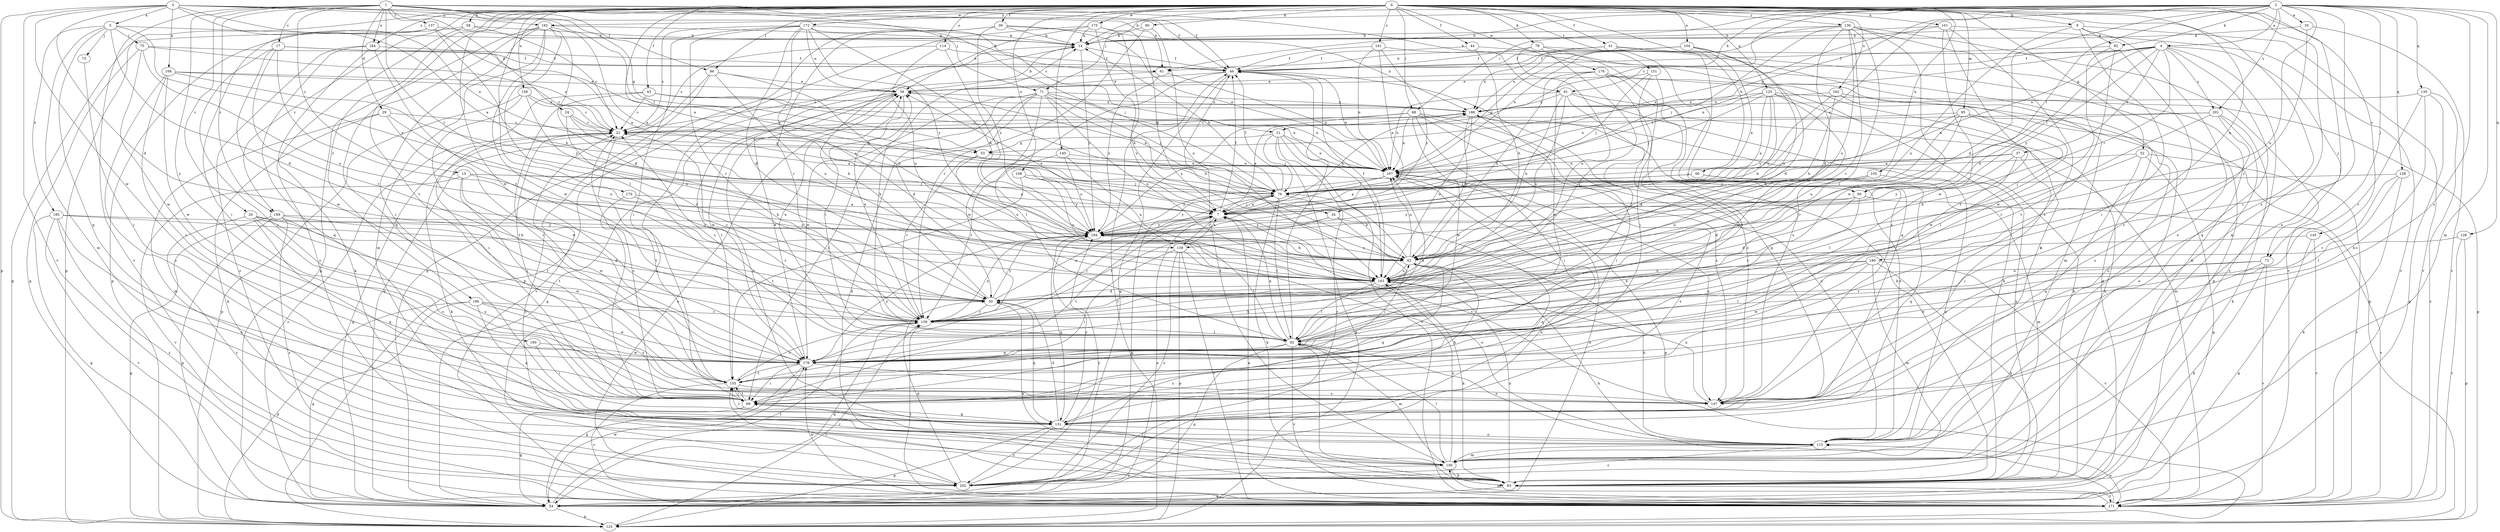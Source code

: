 strict digraph  {
0;
1;
2;
3;
4;
5;
7;
9;
14;
15;
17;
20;
21;
22;
24;
29;
30;
34;
35;
37;
38;
39;
41;
43;
44;
46;
52;
53;
54;
58;
60;
61;
62;
68;
69;
71;
72;
73;
75;
76;
78;
80;
81;
82;
83;
86;
90;
92;
95;
100;
101;
104;
105;
106;
107;
108;
114;
115;
123;
125;
126;
128;
130;
131;
136;
137;
138;
139;
140;
141;
145;
147;
151;
155;
158;
162;
163;
170;
171;
172;
175;
176;
178;
180;
184;
185;
186;
190;
192;
194;
196;
199;
201;
202;
0 -> 9  [label=b];
0 -> 34  [label=e];
0 -> 39  [label=f];
0 -> 41  [label=f];
0 -> 43  [label=f];
0 -> 44  [label=f];
0 -> 52  [label=g];
0 -> 58  [label=h];
0 -> 60  [label=h];
0 -> 68  [label=i];
0 -> 71  [label=j];
0 -> 78  [label=k];
0 -> 80  [label=k];
0 -> 86  [label=l];
0 -> 95  [label=m];
0 -> 100  [label=m];
0 -> 101  [label=n];
0 -> 104  [label=n];
0 -> 105  [label=n];
0 -> 108  [label=o];
0 -> 114  [label=o];
0 -> 115  [label=o];
0 -> 123  [label=p];
0 -> 125  [label=q];
0 -> 136  [label=r];
0 -> 140  [label=s];
0 -> 141  [label=s];
0 -> 145  [label=s];
0 -> 147  [label=s];
0 -> 151  [label=t];
0 -> 155  [label=t];
0 -> 158  [label=u];
0 -> 162  [label=u];
0 -> 170  [label=v];
0 -> 172  [label=w];
0 -> 175  [label=w];
0 -> 176  [label=w];
0 -> 178  [label=w];
0 -> 180  [label=x];
0 -> 184  [label=x];
0 -> 196  [label=z];
0 -> 199  [label=z];
1 -> 15  [label=c];
1 -> 17  [label=c];
1 -> 20  [label=c];
1 -> 24  [label=d];
1 -> 29  [label=d];
1 -> 46  [label=f];
1 -> 53  [label=g];
1 -> 71  [label=j];
1 -> 81  [label=k];
1 -> 86  [label=l];
1 -> 90  [label=l];
1 -> 137  [label=r];
1 -> 138  [label=r];
1 -> 171  [label=v];
1 -> 184  [label=x];
1 -> 190  [label=y];
1 -> 199  [label=z];
2 -> 4  [label=a];
2 -> 14  [label=b];
2 -> 21  [label=c];
2 -> 30  [label=d];
2 -> 34  [label=e];
2 -> 35  [label=e];
2 -> 53  [label=g];
2 -> 61  [label=h];
2 -> 68  [label=i];
2 -> 69  [label=i];
2 -> 72  [label=j];
2 -> 81  [label=k];
2 -> 82  [label=k];
2 -> 90  [label=l];
2 -> 100  [label=m];
2 -> 126  [label=q];
2 -> 128  [label=q];
2 -> 130  [label=q];
2 -> 147  [label=s];
2 -> 163  [label=u];
2 -> 192  [label=y];
2 -> 201  [label=z];
3 -> 5  [label=a];
3 -> 7  [label=a];
3 -> 21  [label=c];
3 -> 30  [label=d];
3 -> 46  [label=f];
3 -> 61  [label=h];
3 -> 106  [label=n];
3 -> 107  [label=n];
3 -> 123  [label=p];
3 -> 171  [label=v];
3 -> 178  [label=w];
3 -> 192  [label=y];
4 -> 7  [label=a];
4 -> 37  [label=e];
4 -> 46  [label=f];
4 -> 61  [label=h];
4 -> 72  [label=j];
4 -> 90  [label=l];
4 -> 107  [label=n];
4 -> 131  [label=q];
4 -> 138  [label=r];
4 -> 194  [label=y];
4 -> 201  [label=z];
4 -> 202  [label=z];
5 -> 30  [label=d];
5 -> 61  [label=h];
5 -> 73  [label=j];
5 -> 75  [label=j];
5 -> 100  [label=m];
5 -> 131  [label=q];
5 -> 185  [label=x];
5 -> 194  [label=y];
7 -> 46  [label=f];
7 -> 76  [label=j];
7 -> 138  [label=r];
7 -> 139  [label=r];
7 -> 147  [label=s];
7 -> 155  [label=t];
7 -> 186  [label=x];
7 -> 194  [label=y];
9 -> 14  [label=b];
9 -> 69  [label=i];
9 -> 82  [label=k];
9 -> 115  [label=o];
9 -> 163  [label=u];
9 -> 171  [label=v];
14 -> 46  [label=f];
14 -> 194  [label=y];
14 -> 202  [label=z];
15 -> 7  [label=a];
15 -> 62  [label=h];
15 -> 76  [label=j];
15 -> 155  [label=t];
15 -> 171  [label=v];
15 -> 178  [label=w];
17 -> 30  [label=d];
17 -> 46  [label=f];
17 -> 76  [label=j];
17 -> 139  [label=r];
17 -> 147  [label=s];
17 -> 178  [label=w];
20 -> 131  [label=q];
20 -> 139  [label=r];
20 -> 147  [label=s];
20 -> 178  [label=w];
20 -> 194  [label=y];
20 -> 202  [label=z];
21 -> 53  [label=g];
21 -> 76  [label=j];
21 -> 107  [label=n];
21 -> 123  [label=p];
21 -> 163  [label=u];
21 -> 171  [label=v];
21 -> 202  [label=z];
22 -> 53  [label=g];
22 -> 54  [label=g];
22 -> 69  [label=i];
22 -> 83  [label=k];
22 -> 155  [label=t];
24 -> 7  [label=a];
24 -> 22  [label=c];
24 -> 30  [label=d];
24 -> 107  [label=n];
29 -> 22  [label=c];
29 -> 83  [label=k];
29 -> 100  [label=m];
29 -> 163  [label=u];
29 -> 178  [label=w];
30 -> 7  [label=a];
30 -> 14  [label=b];
30 -> 83  [label=k];
30 -> 131  [label=q];
30 -> 139  [label=r];
30 -> 194  [label=y];
34 -> 69  [label=i];
34 -> 131  [label=q];
34 -> 139  [label=r];
34 -> 194  [label=y];
35 -> 14  [label=b];
35 -> 139  [label=r];
35 -> 171  [label=v];
37 -> 62  [label=h];
37 -> 69  [label=i];
37 -> 76  [label=j];
37 -> 107  [label=n];
37 -> 194  [label=y];
38 -> 14  [label=b];
38 -> 54  [label=g];
38 -> 92  [label=l];
38 -> 155  [label=t];
38 -> 178  [label=w];
38 -> 186  [label=x];
39 -> 14  [label=b];
39 -> 54  [label=g];
39 -> 107  [label=n];
39 -> 139  [label=r];
39 -> 186  [label=x];
39 -> 194  [label=y];
41 -> 46  [label=f];
41 -> 54  [label=g];
41 -> 131  [label=q];
41 -> 147  [label=s];
41 -> 186  [label=x];
43 -> 22  [label=c];
43 -> 69  [label=i];
43 -> 76  [label=j];
43 -> 107  [label=n];
43 -> 155  [label=t];
43 -> 186  [label=x];
44 -> 46  [label=f];
44 -> 54  [label=g];
44 -> 62  [label=h];
46 -> 38  [label=e];
46 -> 54  [label=g];
46 -> 83  [label=k];
46 -> 107  [label=n];
46 -> 178  [label=w];
52 -> 54  [label=g];
52 -> 92  [label=l];
52 -> 107  [label=n];
52 -> 131  [label=q];
52 -> 171  [label=v];
53 -> 107  [label=n];
53 -> 139  [label=r];
53 -> 163  [label=u];
54 -> 7  [label=a];
54 -> 22  [label=c];
54 -> 107  [label=n];
54 -> 123  [label=p];
54 -> 139  [label=r];
54 -> 178  [label=w];
58 -> 14  [label=b];
58 -> 22  [label=c];
58 -> 123  [label=p];
58 -> 202  [label=z];
60 -> 7  [label=a];
60 -> 76  [label=j];
60 -> 100  [label=m];
60 -> 131  [label=q];
61 -> 22  [label=c];
61 -> 107  [label=n];
61 -> 194  [label=y];
62 -> 76  [label=j];
62 -> 107  [label=n];
62 -> 131  [label=q];
62 -> 163  [label=u];
62 -> 194  [label=y];
68 -> 7  [label=a];
68 -> 22  [label=c];
68 -> 69  [label=i];
68 -> 107  [label=n];
68 -> 115  [label=o];
68 -> 147  [label=s];
68 -> 178  [label=w];
68 -> 202  [label=z];
69 -> 22  [label=c];
69 -> 54  [label=g];
69 -> 131  [label=q];
69 -> 155  [label=t];
71 -> 30  [label=d];
71 -> 62  [label=h];
71 -> 69  [label=i];
71 -> 76  [label=j];
71 -> 83  [label=k];
71 -> 92  [label=l];
71 -> 107  [label=n];
71 -> 163  [label=u];
71 -> 178  [label=w];
71 -> 186  [label=x];
72 -> 83  [label=k];
72 -> 139  [label=r];
72 -> 163  [label=u];
72 -> 171  [label=v];
72 -> 178  [label=w];
73 -> 69  [label=i];
75 -> 22  [label=c];
75 -> 46  [label=f];
75 -> 54  [label=g];
75 -> 163  [label=u];
75 -> 178  [label=w];
76 -> 7  [label=a];
76 -> 14  [label=b];
76 -> 38  [label=e];
76 -> 46  [label=f];
76 -> 54  [label=g];
76 -> 62  [label=h];
76 -> 83  [label=k];
76 -> 92  [label=l];
76 -> 194  [label=y];
78 -> 46  [label=f];
78 -> 69  [label=i];
78 -> 100  [label=m];
78 -> 139  [label=r];
78 -> 163  [label=u];
80 -> 14  [label=b];
80 -> 139  [label=r];
80 -> 163  [label=u];
81 -> 62  [label=h];
81 -> 83  [label=k];
81 -> 107  [label=n];
81 -> 147  [label=s];
81 -> 163  [label=u];
81 -> 171  [label=v];
81 -> 186  [label=x];
82 -> 46  [label=f];
82 -> 147  [label=s];
82 -> 155  [label=t];
82 -> 178  [label=w];
83 -> 22  [label=c];
83 -> 54  [label=g];
83 -> 92  [label=l];
83 -> 163  [label=u];
83 -> 171  [label=v];
83 -> 186  [label=x];
86 -> 38  [label=e];
86 -> 54  [label=g];
86 -> 62  [label=h];
86 -> 163  [label=u];
86 -> 171  [label=v];
90 -> 7  [label=a];
90 -> 30  [label=d];
90 -> 139  [label=r];
90 -> 171  [label=v];
90 -> 194  [label=y];
92 -> 7  [label=a];
92 -> 14  [label=b];
92 -> 22  [label=c];
92 -> 38  [label=e];
92 -> 46  [label=f];
92 -> 54  [label=g];
92 -> 100  [label=m];
92 -> 107  [label=n];
92 -> 115  [label=o];
92 -> 171  [label=v];
92 -> 178  [label=w];
95 -> 22  [label=c];
95 -> 62  [label=h];
95 -> 92  [label=l];
95 -> 115  [label=o];
95 -> 139  [label=r];
95 -> 163  [label=u];
100 -> 46  [label=f];
100 -> 69  [label=i];
100 -> 83  [label=k];
100 -> 92  [label=l];
100 -> 163  [label=u];
100 -> 202  [label=z];
101 -> 14  [label=b];
101 -> 107  [label=n];
101 -> 147  [label=s];
101 -> 155  [label=t];
101 -> 171  [label=v];
101 -> 178  [label=w];
104 -> 7  [label=a];
104 -> 30  [label=d];
104 -> 46  [label=f];
104 -> 107  [label=n];
104 -> 163  [label=u];
104 -> 186  [label=x];
105 -> 30  [label=d];
105 -> 76  [label=j];
105 -> 115  [label=o];
105 -> 163  [label=u];
106 -> 22  [label=c];
106 -> 38  [label=e];
106 -> 115  [label=o];
106 -> 147  [label=s];
106 -> 178  [label=w];
106 -> 194  [label=y];
107 -> 76  [label=j];
107 -> 123  [label=p];
107 -> 147  [label=s];
107 -> 194  [label=y];
108 -> 76  [label=j];
108 -> 155  [label=t];
108 -> 163  [label=u];
108 -> 194  [label=y];
114 -> 22  [label=c];
114 -> 46  [label=f];
114 -> 163  [label=u];
114 -> 194  [label=y];
115 -> 38  [label=e];
115 -> 62  [label=h];
115 -> 100  [label=m];
115 -> 202  [label=z];
123 -> 46  [label=f];
123 -> 139  [label=r];
125 -> 7  [label=a];
125 -> 62  [label=h];
125 -> 76  [label=j];
125 -> 83  [label=k];
125 -> 107  [label=n];
125 -> 123  [label=p];
125 -> 178  [label=w];
125 -> 186  [label=x];
125 -> 194  [label=y];
126 -> 62  [label=h];
126 -> 123  [label=p];
126 -> 171  [label=v];
128 -> 76  [label=j];
128 -> 83  [label=k];
128 -> 92  [label=l];
128 -> 139  [label=r];
130 -> 54  [label=g];
130 -> 139  [label=r];
130 -> 147  [label=s];
130 -> 171  [label=v];
130 -> 186  [label=x];
131 -> 30  [label=d];
131 -> 62  [label=h];
131 -> 115  [label=o];
131 -> 123  [label=p];
131 -> 155  [label=t];
131 -> 194  [label=y];
131 -> 202  [label=z];
136 -> 14  [label=b];
136 -> 30  [label=d];
136 -> 76  [label=j];
136 -> 83  [label=k];
136 -> 92  [label=l];
136 -> 107  [label=n];
136 -> 139  [label=r];
136 -> 163  [label=u];
136 -> 171  [label=v];
136 -> 178  [label=w];
137 -> 7  [label=a];
137 -> 14  [label=b];
137 -> 62  [label=h];
137 -> 69  [label=i];
137 -> 123  [label=p];
138 -> 7  [label=a];
138 -> 38  [label=e];
138 -> 69  [label=i];
138 -> 115  [label=o];
138 -> 123  [label=p];
138 -> 171  [label=v];
138 -> 202  [label=z];
139 -> 22  [label=c];
139 -> 38  [label=e];
139 -> 54  [label=g];
139 -> 92  [label=l];
139 -> 194  [label=y];
140 -> 107  [label=n];
140 -> 139  [label=r];
140 -> 163  [label=u];
140 -> 194  [label=y];
141 -> 7  [label=a];
141 -> 46  [label=f];
141 -> 107  [label=n];
141 -> 115  [label=o];
141 -> 194  [label=y];
145 -> 54  [label=g];
145 -> 62  [label=h];
145 -> 171  [label=v];
147 -> 163  [label=u];
151 -> 38  [label=e];
151 -> 76  [label=j];
151 -> 92  [label=l];
151 -> 155  [label=t];
155 -> 69  [label=i];
155 -> 139  [label=r];
155 -> 147  [label=s];
155 -> 171  [label=v];
158 -> 22  [label=c];
158 -> 123  [label=p];
158 -> 155  [label=t];
158 -> 163  [label=u];
158 -> 186  [label=x];
162 -> 62  [label=h];
162 -> 115  [label=o];
162 -> 178  [label=w];
162 -> 186  [label=x];
162 -> 194  [label=y];
163 -> 30  [label=d];
163 -> 46  [label=f];
163 -> 83  [label=k];
163 -> 92  [label=l];
170 -> 7  [label=a];
170 -> 69  [label=i];
170 -> 139  [label=r];
171 -> 7  [label=a];
171 -> 38  [label=e];
171 -> 62  [label=h];
171 -> 100  [label=m];
171 -> 115  [label=o];
171 -> 139  [label=r];
171 -> 178  [label=w];
172 -> 14  [label=b];
172 -> 22  [label=c];
172 -> 30  [label=d];
172 -> 38  [label=e];
172 -> 62  [label=h];
172 -> 69  [label=i];
172 -> 76  [label=j];
172 -> 139  [label=r];
172 -> 163  [label=u];
172 -> 194  [label=y];
175 -> 7  [label=a];
175 -> 14  [label=b];
175 -> 38  [label=e];
175 -> 62  [label=h];
175 -> 123  [label=p];
175 -> 163  [label=u];
176 -> 38  [label=e];
176 -> 62  [label=h];
176 -> 83  [label=k];
176 -> 123  [label=p];
176 -> 131  [label=q];
176 -> 147  [label=s];
176 -> 178  [label=w];
178 -> 38  [label=e];
178 -> 54  [label=g];
178 -> 62  [label=h];
178 -> 69  [label=i];
178 -> 147  [label=s];
178 -> 155  [label=t];
178 -> 194  [label=y];
180 -> 30  [label=d];
180 -> 83  [label=k];
180 -> 92  [label=l];
180 -> 100  [label=m];
180 -> 163  [label=u];
180 -> 171  [label=v];
180 -> 178  [label=w];
184 -> 46  [label=f];
184 -> 83  [label=k];
184 -> 131  [label=q];
184 -> 139  [label=r];
184 -> 202  [label=z];
185 -> 54  [label=g];
185 -> 62  [label=h];
185 -> 115  [label=o];
185 -> 171  [label=v];
185 -> 194  [label=y];
185 -> 202  [label=z];
186 -> 22  [label=c];
186 -> 62  [label=h];
186 -> 69  [label=i];
186 -> 115  [label=o];
186 -> 163  [label=u];
190 -> 69  [label=i];
190 -> 178  [label=w];
192 -> 7  [label=a];
192 -> 14  [label=b];
192 -> 30  [label=d];
192 -> 54  [label=g];
192 -> 69  [label=i];
192 -> 92  [label=l];
192 -> 100  [label=m];
192 -> 131  [label=q];
192 -> 178  [label=w];
194 -> 62  [label=h];
194 -> 92  [label=l];
194 -> 131  [label=q];
194 -> 186  [label=x];
196 -> 54  [label=g];
196 -> 123  [label=p];
196 -> 131  [label=q];
196 -> 139  [label=r];
196 -> 147  [label=s];
196 -> 178  [label=w];
199 -> 30  [label=d];
199 -> 54  [label=g];
199 -> 123  [label=p];
199 -> 147  [label=s];
199 -> 194  [label=y];
199 -> 202  [label=z];
201 -> 7  [label=a];
201 -> 22  [label=c];
201 -> 83  [label=k];
201 -> 100  [label=m];
201 -> 139  [label=r];
201 -> 147  [label=s];
202 -> 30  [label=d];
202 -> 107  [label=n];
202 -> 155  [label=t];
202 -> 194  [label=y];
}
